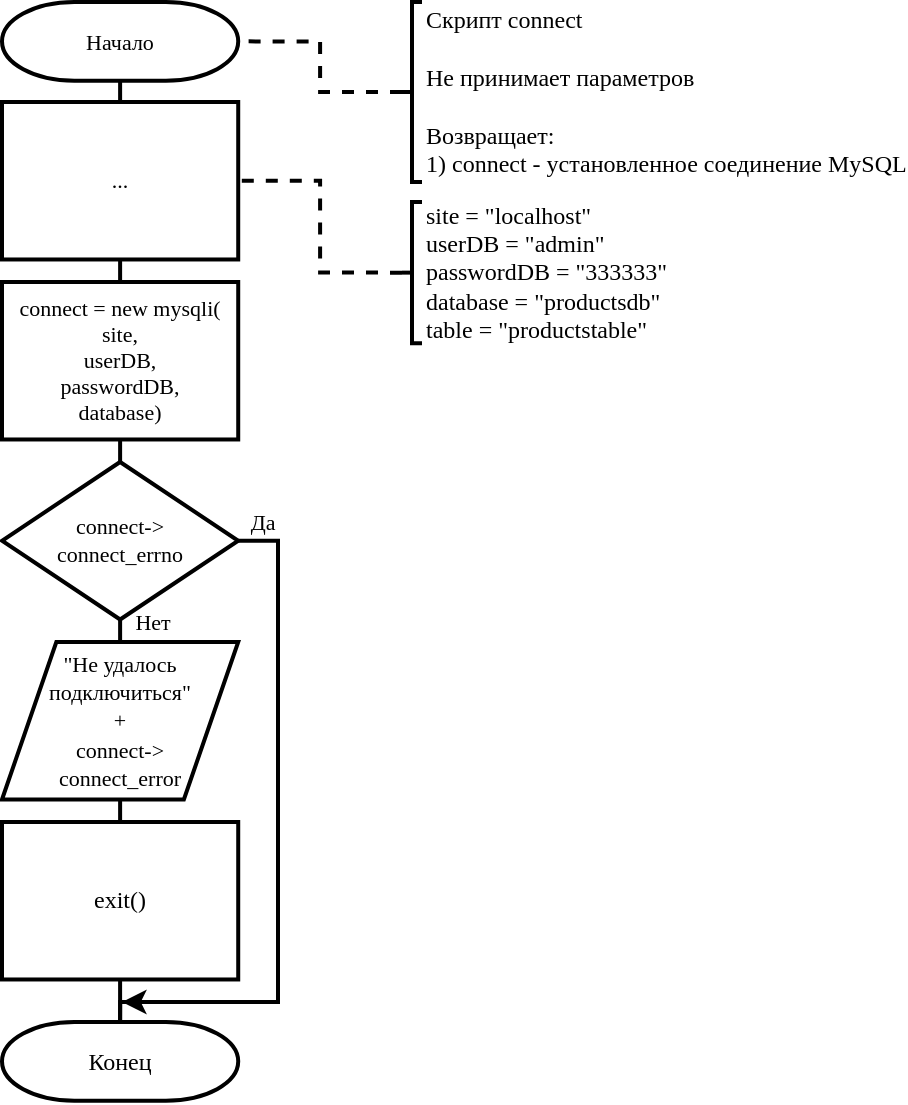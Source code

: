 <mxfile version="13.9.9" type="device"><diagram id="z8TlOFreNATzo501QAkz" name="Page-1"><mxGraphModel dx="868" dy="452" grid="1" gridSize="10" guides="1" tooltips="1" connect="1" arrows="1" fold="1" page="1" pageScale="1" pageWidth="827" pageHeight="1169" math="0" shadow="0"><root><mxCell id="0"/><mxCell id="1" parent="0"/><mxCell id="DtJFhGDJmu2CKfqybjsl-17" style="edgeStyle=orthogonalEdgeStyle;rounded=0;orthogonalLoop=1;jettySize=auto;html=1;exitX=0.5;exitY=1;exitDx=0;exitDy=0;exitPerimeter=0;entryX=0.5;entryY=0;entryDx=0;entryDy=0;fontFamily=Times New Roman;fontSize=11;endArrow=none;endFill=0;strokeWidth=2;" parent="1" source="DtJFhGDJmu2CKfqybjsl-10" target="DtJFhGDJmu2CKfqybjsl-11" edge="1"><mxGeometry relative="1" as="geometry"/></mxCell><mxCell id="DtJFhGDJmu2CKfqybjsl-10" value="Начало" style="strokeWidth=2;html=1;shape=mxgraph.flowchart.terminator;whiteSpace=wrap;rounded=0;fontFamily=Times New Roman;fontSize=11;" parent="1" vertex="1"><mxGeometry x="80" y="40" width="118.11" height="39.37" as="geometry"/></mxCell><mxCell id="DtJFhGDJmu2CKfqybjsl-18" style="edgeStyle=orthogonalEdgeStyle;rounded=0;orthogonalLoop=1;jettySize=auto;html=1;exitX=0.5;exitY=1;exitDx=0;exitDy=0;entryX=0.5;entryY=0;entryDx=0;entryDy=0;endArrow=none;endFill=0;fontFamily=Times New Roman;fontSize=11;strokeWidth=2;" parent="1" source="DtJFhGDJmu2CKfqybjsl-11" target="DtJFhGDJmu2CKfqybjsl-12" edge="1"><mxGeometry relative="1" as="geometry"/></mxCell><mxCell id="DtJFhGDJmu2CKfqybjsl-11" value="..." style="rounded=0;whiteSpace=wrap;html=1;absoluteArcSize=1;arcSize=14;strokeWidth=2;fontFamily=Times New Roman;fontSize=11;" parent="1" vertex="1"><mxGeometry x="80" y="90" width="118.11" height="78.74" as="geometry"/></mxCell><mxCell id="DtJFhGDJmu2CKfqybjsl-19" style="edgeStyle=orthogonalEdgeStyle;rounded=0;orthogonalLoop=1;jettySize=auto;html=1;exitX=0.5;exitY=1;exitDx=0;exitDy=0;entryX=0.5;entryY=0;entryDx=0;entryDy=0;entryPerimeter=0;endArrow=none;endFill=0;fontFamily=Times New Roman;fontSize=11;strokeWidth=2;" parent="1" source="DtJFhGDJmu2CKfqybjsl-12" target="DtJFhGDJmu2CKfqybjsl-13" edge="1"><mxGeometry relative="1" as="geometry"/></mxCell><mxCell id="DtJFhGDJmu2CKfqybjsl-12" value="connect = new mysqli(&lt;br style=&quot;font-size: 11px;&quot;&gt;site,&lt;br style=&quot;font-size: 11px;&quot;&gt;userDB,&lt;br style=&quot;font-size: 11px;&quot;&gt;passwordDB,&lt;br style=&quot;font-size: 11px;&quot;&gt;database)" style="rounded=0;whiteSpace=wrap;html=1;absoluteArcSize=1;arcSize=14;strokeWidth=2;fontFamily=Times New Roman;fontSize=11;" parent="1" vertex="1"><mxGeometry x="80" y="180" width="118.11" height="78.74" as="geometry"/></mxCell><mxCell id="DtJFhGDJmu2CKfqybjsl-20" style="edgeStyle=orthogonalEdgeStyle;rounded=0;orthogonalLoop=1;jettySize=auto;html=1;exitX=0.5;exitY=1;exitDx=0;exitDy=0;exitPerimeter=0;entryX=0.5;entryY=0;entryDx=0;entryDy=0;endArrow=none;endFill=0;fontFamily=Times New Roman;fontSize=11;strokeWidth=2;" parent="1" source="DtJFhGDJmu2CKfqybjsl-13" target="DtJFhGDJmu2CKfqybjsl-14" edge="1"><mxGeometry relative="1" as="geometry"/></mxCell><mxCell id="DtJFhGDJmu2CKfqybjsl-23" style="edgeStyle=orthogonalEdgeStyle;rounded=0;orthogonalLoop=1;jettySize=auto;html=1;exitX=1;exitY=0.5;exitDx=0;exitDy=0;exitPerimeter=0;entryX=0.5;entryY=0;entryDx=0;entryDy=0;entryPerimeter=0;endArrow=none;endFill=0;fontFamily=Times New Roman;fontSize=11;strokeWidth=2;" parent="1" source="DtJFhGDJmu2CKfqybjsl-13" target="DtJFhGDJmu2CKfqybjsl-16" edge="1"><mxGeometry relative="1" as="geometry"><Array as="points"><mxPoint x="218" y="309"/><mxPoint x="218" y="540"/><mxPoint x="139" y="540"/></Array></mxGeometry></mxCell><mxCell id="DtJFhGDJmu2CKfqybjsl-13" value="connect-&amp;gt;&lt;br style=&quot;font-size: 11px;&quot;&gt;connect_errno" style="strokeWidth=2;html=1;shape=mxgraph.flowchart.decision;whiteSpace=wrap;rounded=0;fontFamily=Times New Roman;fontSize=11;" parent="1" vertex="1"><mxGeometry x="80" y="270" width="118.11" height="78.74" as="geometry"/></mxCell><mxCell id="DtJFhGDJmu2CKfqybjsl-21" style="edgeStyle=orthogonalEdgeStyle;rounded=0;orthogonalLoop=1;jettySize=auto;html=1;exitX=0.5;exitY=1;exitDx=0;exitDy=0;entryX=0.5;entryY=0;entryDx=0;entryDy=0;endArrow=none;endFill=0;fontFamily=Times New Roman;fontSize=11;strokeWidth=2;" parent="1" source="DtJFhGDJmu2CKfqybjsl-14" target="DtJFhGDJmu2CKfqybjsl-15" edge="1"><mxGeometry relative="1" as="geometry"/></mxCell><mxCell id="DtJFhGDJmu2CKfqybjsl-14" value="&lt;font style=&quot;font-size: 11px&quot;&gt;&quot;Не удалось подключиться&quot;&lt;br&gt;+&lt;br&gt;connect-&amp;gt;&lt;br&gt;connect_error&lt;/font&gt;" style="shape=parallelogram;html=1;strokeWidth=2;perimeter=parallelogramPerimeter;whiteSpace=wrap;rounded=0;arcSize=12;size=0.23;fontFamily=Times New Roman;" parent="1" vertex="1"><mxGeometry x="80" y="360" width="118.11" height="78.74" as="geometry"/></mxCell><mxCell id="DtJFhGDJmu2CKfqybjsl-22" style="edgeStyle=orthogonalEdgeStyle;rounded=0;orthogonalLoop=1;jettySize=auto;html=1;exitX=0.5;exitY=1;exitDx=0;exitDy=0;entryX=0.5;entryY=0;entryDx=0;entryDy=0;entryPerimeter=0;endArrow=none;endFill=0;fontFamily=Times New Roman;fontSize=11;" parent="1" source="DtJFhGDJmu2CKfqybjsl-15" target="DtJFhGDJmu2CKfqybjsl-16" edge="1"><mxGeometry relative="1" as="geometry"/></mxCell><mxCell id="DtJFhGDJmu2CKfqybjsl-15" value="exit()" style="rounded=0;whiteSpace=wrap;html=1;absoluteArcSize=1;arcSize=14;strokeWidth=2;fontFamily=Times New Roman;" parent="1" vertex="1"><mxGeometry x="80" y="450" width="118.11" height="78.74" as="geometry"/></mxCell><mxCell id="DtJFhGDJmu2CKfqybjsl-25" value="" style="edgeStyle=orthogonalEdgeStyle;rounded=0;orthogonalLoop=1;jettySize=auto;html=1;endArrow=none;endFill=0;fontFamily=Times New Roman;fontSize=11;strokeWidth=2;" parent="1" source="DtJFhGDJmu2CKfqybjsl-16" target="DtJFhGDJmu2CKfqybjsl-15" edge="1"><mxGeometry relative="1" as="geometry"/></mxCell><mxCell id="DtJFhGDJmu2CKfqybjsl-16" value="Конец" style="strokeWidth=2;html=1;shape=mxgraph.flowchart.terminator;whiteSpace=wrap;rounded=0;fontFamily=Times New Roman;" parent="1" vertex="1"><mxGeometry x="80" y="550" width="118.11" height="39.37" as="geometry"/></mxCell><mxCell id="DtJFhGDJmu2CKfqybjsl-24" value="" style="endArrow=classic;html=1;fontFamily=Times New Roman;fontSize=11;strokeWidth=2;" parent="1" edge="1"><mxGeometry width="50" height="50" relative="1" as="geometry"><mxPoint x="200" y="540" as="sourcePoint"/><mxPoint x="140" y="540" as="targetPoint"/></mxGeometry></mxCell><mxCell id="DtJFhGDJmu2CKfqybjsl-29" style="edgeStyle=orthogonalEdgeStyle;rounded=0;orthogonalLoop=1;jettySize=auto;html=1;exitX=0;exitY=0.5;exitDx=0;exitDy=0;exitPerimeter=0;entryX=1;entryY=0.5;entryDx=0;entryDy=0;endArrow=none;endFill=0;strokeWidth=2;fontFamily=Times New Roman;fontSize=11;dashed=1;" parent="1" source="DtJFhGDJmu2CKfqybjsl-28" target="DtJFhGDJmu2CKfqybjsl-11" edge="1"><mxGeometry relative="1" as="geometry"/></mxCell><mxCell id="DtJFhGDJmu2CKfqybjsl-28" value="&lt;div&gt;site = &quot;localhost&quot;&lt;/div&gt;&lt;div&gt;userDB = &quot;admin&quot;&lt;/div&gt;&lt;div&gt;passwordDB = &quot;333333&quot;&lt;/div&gt;&lt;div&gt;&lt;span&gt;database = &quot;productsdb&quot;&lt;/span&gt;&lt;br&gt;&lt;/div&gt;&lt;div&gt;table = &quot;productstable&quot;&lt;/div&gt;" style="strokeWidth=2;html=1;shape=mxgraph.flowchart.annotation_2;align=left;labelPosition=right;pointerEvents=1;rounded=0;fontFamily=Times New Roman;" parent="1" vertex="1"><mxGeometry x="280" y="140" width="10" height="70.63" as="geometry"/></mxCell><mxCell id="DtJFhGDJmu2CKfqybjsl-30" value="Да" style="text;html=1;align=center;verticalAlign=middle;resizable=0;points=[];autosize=1;fontSize=11;fontFamily=Times New Roman;" parent="1" vertex="1"><mxGeometry x="195" y="290" width="30" height="20" as="geometry"/></mxCell><mxCell id="DtJFhGDJmu2CKfqybjsl-31" value="Нет" style="text;html=1;align=center;verticalAlign=middle;resizable=0;points=[];autosize=1;fontSize=11;fontFamily=Times New Roman;" parent="1" vertex="1"><mxGeometry x="140" y="340" width="30" height="20" as="geometry"/></mxCell><mxCell id="MWsTWqupsjjS3tvjKx0Q-2" style="edgeStyle=orthogonalEdgeStyle;rounded=0;orthogonalLoop=1;jettySize=auto;html=1;exitX=0;exitY=0.5;exitDx=0;exitDy=0;exitPerimeter=0;entryX=1;entryY=0.5;entryDx=0;entryDy=0;entryPerimeter=0;strokeWidth=2;dashed=1;endArrow=none;endFill=0;" edge="1" parent="1" source="MWsTWqupsjjS3tvjKx0Q-1" target="DtJFhGDJmu2CKfqybjsl-10"><mxGeometry relative="1" as="geometry"/></mxCell><mxCell id="MWsTWqupsjjS3tvjKx0Q-1" value="Скрипт connect&lt;br&gt;&lt;br&gt;Не принимает параметров&lt;br&gt;&lt;br&gt;Возвращает:&lt;br&gt;1) connect - установленное соединение MySQL" style="strokeWidth=2;html=1;shape=mxgraph.flowchart.annotation_2;align=left;labelPosition=right;pointerEvents=1;rounded=0;fontFamily=Times New Roman;" vertex="1" parent="1"><mxGeometry x="280" y="40" width="10" height="90" as="geometry"/></mxCell></root></mxGraphModel></diagram></mxfile>